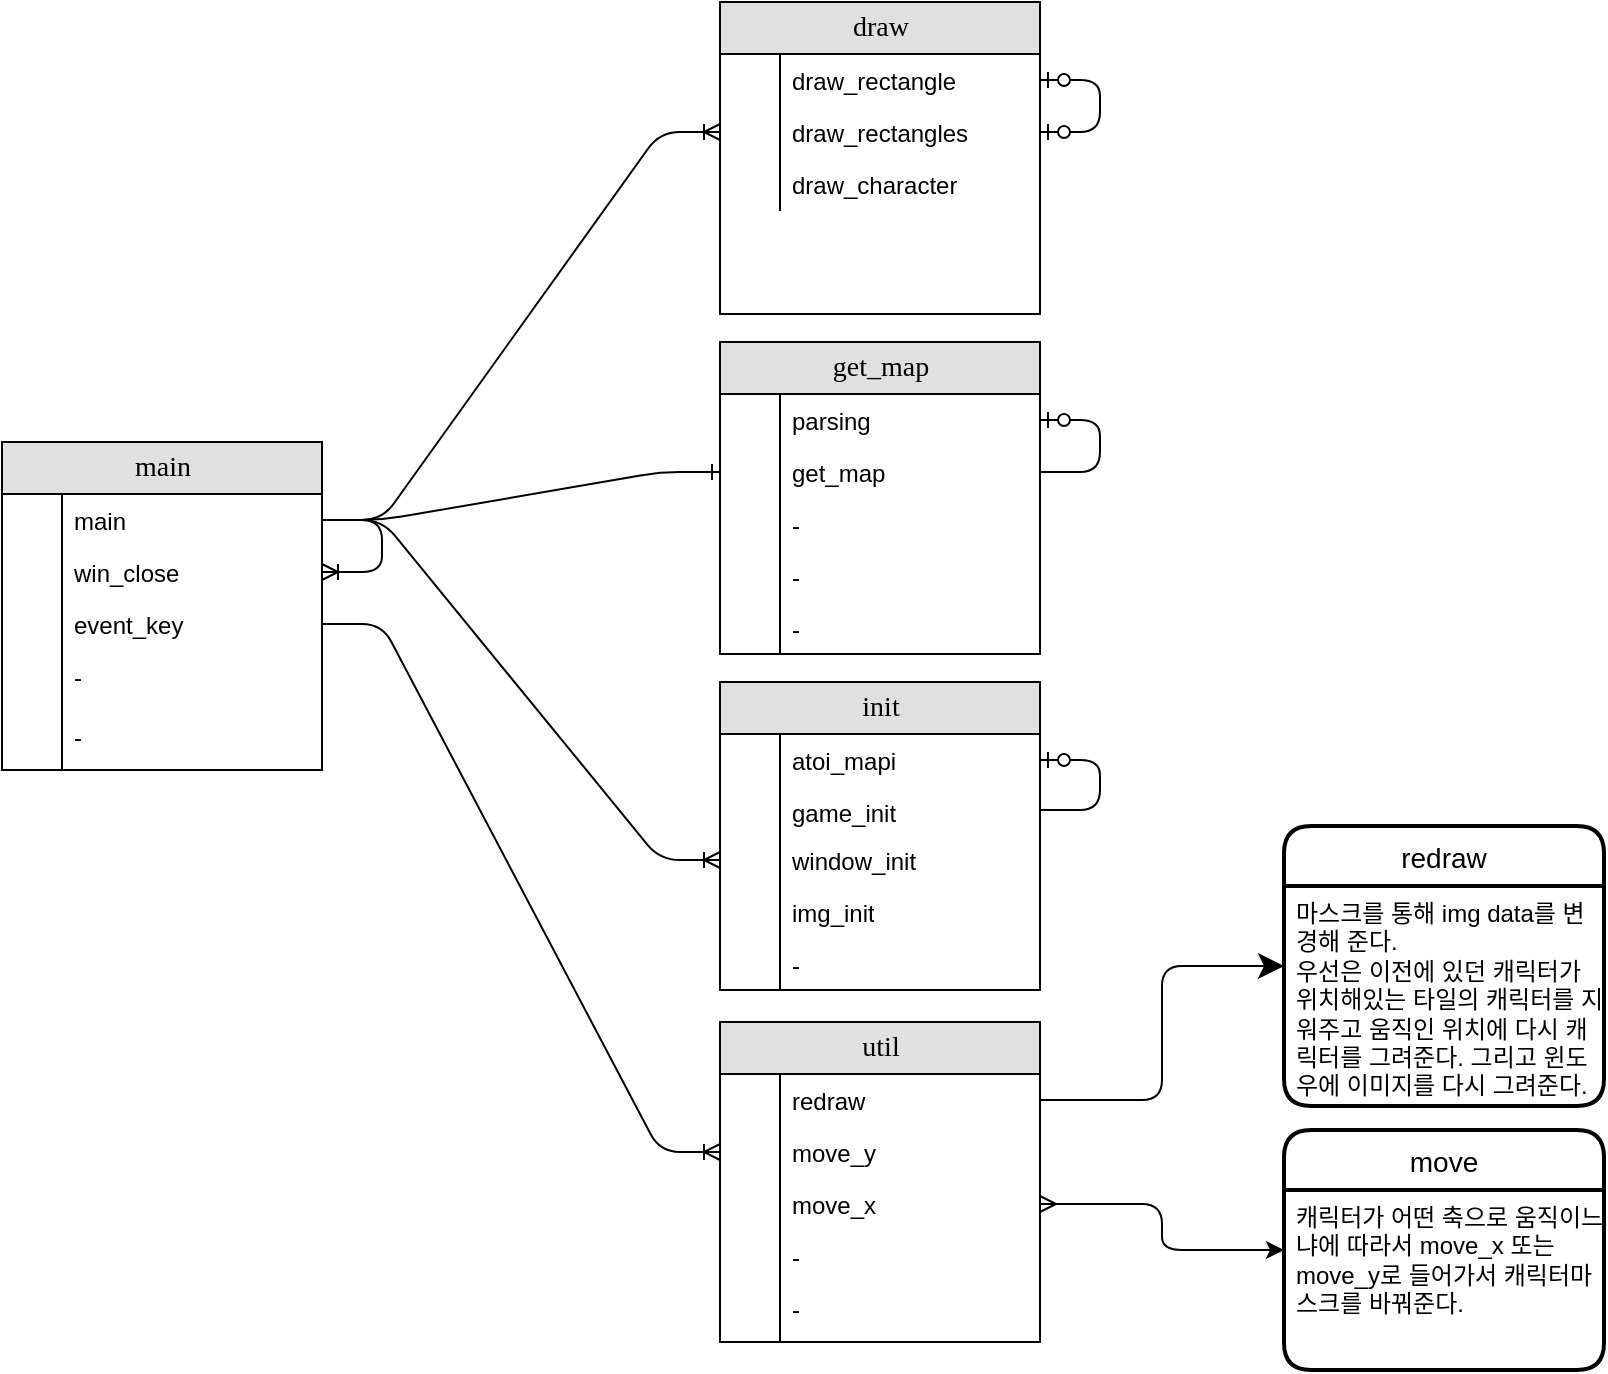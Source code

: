 <mxfile version="14.2.2" type="github">
  <diagram name="Page-1" id="e56a1550-8fbb-45ad-956c-1786394a9013">
    <mxGraphModel dx="1298" dy="722" grid="0" gridSize="1" guides="1" tooltips="1" connect="1" arrows="1" fold="1" page="1" pageScale="1" pageWidth="3300" pageHeight="2339" background="#ffffff" math="0" shadow="0">
      <root>
        <mxCell id="0" />
        <mxCell id="1" parent="0" />
        <mxCell id="2e49270ec7c68f3f-1" value="draw" style="swimlane;html=1;fontStyle=0;childLayout=stackLayout;horizontal=1;startSize=26;fillColor=#e0e0e0;horizontalStack=0;resizeParent=1;resizeLast=0;collapsible=1;marginBottom=0;swimlaneFillColor=#ffffff;align=center;rounded=0;shadow=0;comic=0;labelBackgroundColor=none;strokeWidth=1;fontFamily=Verdana;fontSize=14" parent="1" vertex="1">
          <mxGeometry x="1640" y="790" width="160" height="156" as="geometry" />
        </mxCell>
        <mxCell id="nDJJ-FubQtM80DXklPQj-20" value="draw_rectangle" style="shape=partialRectangle;top=0;left=0;right=0;bottom=0;html=1;align=left;verticalAlign=top;fillColor=none;spacingLeft=34;spacingRight=4;whiteSpace=wrap;overflow=hidden;rotatable=0;points=[[0,0.5],[1,0.5]];portConstraint=eastwest;dropTarget=0;" parent="2e49270ec7c68f3f-1" vertex="1">
          <mxGeometry y="26" width="160" height="26" as="geometry" />
        </mxCell>
        <mxCell id="nDJJ-FubQtM80DXklPQj-21" value="" style="shape=partialRectangle;top=0;left=0;bottom=0;html=1;fillColor=none;align=left;verticalAlign=top;spacingLeft=4;spacingRight=4;whiteSpace=wrap;overflow=hidden;rotatable=0;points=[];portConstraint=eastwest;part=1;" parent="nDJJ-FubQtM80DXklPQj-20" vertex="1" connectable="0">
          <mxGeometry width="30" height="26" as="geometry" />
        </mxCell>
        <mxCell id="nDJJ-FubQtM80DXklPQj-26" value="draw_rectangles" style="shape=partialRectangle;top=0;left=0;right=0;bottom=0;html=1;align=left;verticalAlign=top;fillColor=none;spacingLeft=34;spacingRight=4;whiteSpace=wrap;overflow=hidden;rotatable=0;points=[[0,0.5],[1,0.5]];portConstraint=eastwest;dropTarget=0;" parent="2e49270ec7c68f3f-1" vertex="1">
          <mxGeometry y="52" width="160" height="26" as="geometry" />
        </mxCell>
        <mxCell id="nDJJ-FubQtM80DXklPQj-27" value="" style="shape=partialRectangle;top=0;left=0;bottom=0;html=1;fillColor=none;align=left;verticalAlign=top;spacingLeft=4;spacingRight=4;whiteSpace=wrap;overflow=hidden;rotatable=0;points=[];portConstraint=eastwest;part=1;" parent="nDJJ-FubQtM80DXklPQj-26" vertex="1" connectable="0">
          <mxGeometry width="30" height="26" as="geometry" />
        </mxCell>
        <mxCell id="nDJJ-FubQtM80DXklPQj-22" value="draw_character" style="shape=partialRectangle;top=0;left=0;right=0;bottom=0;html=1;align=left;verticalAlign=top;fillColor=none;spacingLeft=34;spacingRight=4;whiteSpace=wrap;overflow=hidden;rotatable=0;points=[[0,0.5],[1,0.5]];portConstraint=eastwest;dropTarget=0;" parent="2e49270ec7c68f3f-1" vertex="1">
          <mxGeometry y="78" width="160" height="26" as="geometry" />
        </mxCell>
        <mxCell id="nDJJ-FubQtM80DXklPQj-23" value="" style="shape=partialRectangle;top=0;left=0;bottom=0;html=1;fillColor=none;align=left;verticalAlign=top;spacingLeft=4;spacingRight=4;whiteSpace=wrap;overflow=hidden;rotatable=0;points=[];portConstraint=eastwest;part=1;" parent="nDJJ-FubQtM80DXklPQj-22" vertex="1" connectable="0">
          <mxGeometry width="30" height="26" as="geometry" />
        </mxCell>
        <mxCell id="uAMPDl_Nky-WzL86phEE-2" value="" style="edgeStyle=entityRelationEdgeStyle;fontSize=12;html=1;endArrow=ERzeroToOne;endFill=1;jumpStyle=sharp;startArrow=ERzeroToOne;startFill=1;" edge="1" parent="2e49270ec7c68f3f-1" source="nDJJ-FubQtM80DXklPQj-26" target="nDJJ-FubQtM80DXklPQj-20">
          <mxGeometry width="100" height="100" relative="1" as="geometry">
            <mxPoint x="160" y="91" as="sourcePoint" />
            <mxPoint x="238" y="34" as="targetPoint" />
          </mxGeometry>
        </mxCell>
        <mxCell id="2e49270ec7c68f3f-19" value="get_map" style="swimlane;html=1;fontStyle=0;childLayout=stackLayout;horizontal=1;startSize=26;fillColor=#e0e0e0;horizontalStack=0;resizeParent=1;resizeLast=0;collapsible=1;marginBottom=0;swimlaneFillColor=#ffffff;align=center;rounded=0;shadow=0;comic=0;labelBackgroundColor=none;strokeWidth=1;fontFamily=Verdana;fontSize=14" parent="1" vertex="1">
          <mxGeometry x="1640" y="960" width="160" height="156" as="geometry" />
        </mxCell>
        <mxCell id="2e49270ec7c68f3f-22" value="parsing" style="shape=partialRectangle;top=0;left=0;right=0;bottom=0;html=1;align=left;verticalAlign=top;fillColor=none;spacingLeft=34;spacingRight=4;whiteSpace=wrap;overflow=hidden;rotatable=0;points=[[0,0.5],[1,0.5]];portConstraint=eastwest;dropTarget=0;" parent="2e49270ec7c68f3f-19" vertex="1">
          <mxGeometry y="26" width="160" height="26" as="geometry" />
        </mxCell>
        <mxCell id="2e49270ec7c68f3f-23" value="" style="shape=partialRectangle;top=0;left=0;bottom=0;html=1;fillColor=none;align=left;verticalAlign=top;spacingLeft=4;spacingRight=4;whiteSpace=wrap;overflow=hidden;rotatable=0;points=[];portConstraint=eastwest;part=1;" parent="2e49270ec7c68f3f-22" vertex="1" connectable="0">
          <mxGeometry width="30" height="26" as="geometry" />
        </mxCell>
        <mxCell id="2e49270ec7c68f3f-24" value="get_map" style="shape=partialRectangle;top=0;left=0;right=0;bottom=0;html=1;align=left;verticalAlign=top;fillColor=none;spacingLeft=34;spacingRight=4;whiteSpace=wrap;overflow=hidden;rotatable=0;points=[[0,0.5],[1,0.5]];portConstraint=eastwest;dropTarget=0;" parent="2e49270ec7c68f3f-19" vertex="1">
          <mxGeometry y="52" width="160" height="26" as="geometry" />
        </mxCell>
        <mxCell id="2e49270ec7c68f3f-25" value="" style="shape=partialRectangle;top=0;left=0;bottom=0;html=1;fillColor=none;align=left;verticalAlign=top;spacingLeft=4;spacingRight=4;whiteSpace=wrap;overflow=hidden;rotatable=0;points=[];portConstraint=eastwest;part=1;" parent="2e49270ec7c68f3f-24" vertex="1" connectable="0">
          <mxGeometry width="30" height="26" as="geometry" />
        </mxCell>
        <mxCell id="2e49270ec7c68f3f-26" value="-" style="shape=partialRectangle;top=0;left=0;right=0;bottom=0;html=1;align=left;verticalAlign=top;fillColor=none;spacingLeft=34;spacingRight=4;whiteSpace=wrap;overflow=hidden;rotatable=0;points=[[0,0.5],[1,0.5]];portConstraint=eastwest;dropTarget=0;" parent="2e49270ec7c68f3f-19" vertex="1">
          <mxGeometry y="78" width="160" height="26" as="geometry" />
        </mxCell>
        <mxCell id="2e49270ec7c68f3f-27" value="" style="shape=partialRectangle;top=0;left=0;bottom=0;html=1;fillColor=none;align=left;verticalAlign=top;spacingLeft=4;spacingRight=4;whiteSpace=wrap;overflow=hidden;rotatable=0;points=[];portConstraint=eastwest;part=1;" parent="2e49270ec7c68f3f-26" vertex="1" connectable="0">
          <mxGeometry width="30" height="26" as="geometry" />
        </mxCell>
        <mxCell id="nDJJ-FubQtM80DXklPQj-30" value="-" style="shape=partialRectangle;top=0;left=0;right=0;bottom=0;html=1;align=left;verticalAlign=top;fillColor=none;spacingLeft=34;spacingRight=4;whiteSpace=wrap;overflow=hidden;rotatable=0;points=[[0,0.5],[1,0.5]];portConstraint=eastwest;dropTarget=0;" parent="2e49270ec7c68f3f-19" vertex="1">
          <mxGeometry y="104" width="160" height="26" as="geometry" />
        </mxCell>
        <mxCell id="nDJJ-FubQtM80DXklPQj-31" value="" style="shape=partialRectangle;top=0;left=0;bottom=0;html=1;fillColor=none;align=left;verticalAlign=top;spacingLeft=4;spacingRight=4;whiteSpace=wrap;overflow=hidden;rotatable=0;points=[];portConstraint=eastwest;part=1;" parent="nDJJ-FubQtM80DXklPQj-30" vertex="1" connectable="0">
          <mxGeometry width="30" height="26" as="geometry" />
        </mxCell>
        <mxCell id="nDJJ-FubQtM80DXklPQj-32" value="-" style="shape=partialRectangle;top=0;left=0;right=0;bottom=0;html=1;align=left;verticalAlign=top;fillColor=none;spacingLeft=34;spacingRight=4;whiteSpace=wrap;overflow=hidden;rotatable=0;points=[[0,0.5],[1,0.5]];portConstraint=eastwest;dropTarget=0;" parent="2e49270ec7c68f3f-19" vertex="1">
          <mxGeometry y="130" width="160" height="26" as="geometry" />
        </mxCell>
        <mxCell id="nDJJ-FubQtM80DXklPQj-33" value="" style="shape=partialRectangle;top=0;left=0;bottom=0;html=1;fillColor=none;align=left;verticalAlign=top;spacingLeft=4;spacingRight=4;whiteSpace=wrap;overflow=hidden;rotatable=0;points=[];portConstraint=eastwest;part=1;" parent="nDJJ-FubQtM80DXklPQj-32" vertex="1" connectable="0">
          <mxGeometry width="30" height="26" as="geometry" />
        </mxCell>
        <mxCell id="nDJJ-FubQtM80DXklPQj-95" value="" style="edgeStyle=entityRelationEdgeStyle;fontSize=12;html=1;endArrow=ERzeroToOne;endFill=1;entryX=1;entryY=0.5;entryDx=0;entryDy=0;exitX=1;exitY=0.5;exitDx=0;exitDy=0;" parent="2e49270ec7c68f3f-19" source="2e49270ec7c68f3f-24" target="2e49270ec7c68f3f-22" edge="1">
          <mxGeometry width="100" height="100" relative="1" as="geometry">
            <mxPoint x="-50" y="100" as="sourcePoint" />
            <mxPoint x="30" y="80" as="targetPoint" />
          </mxGeometry>
        </mxCell>
        <mxCell id="2e49270ec7c68f3f-48" value="init" style="swimlane;html=1;fontStyle=0;childLayout=stackLayout;horizontal=1;startSize=26;fillColor=#e0e0e0;horizontalStack=0;resizeParent=1;resizeLast=0;collapsible=1;marginBottom=0;swimlaneFillColor=#ffffff;align=center;rounded=0;shadow=0;comic=0;labelBackgroundColor=none;strokeWidth=1;fontFamily=Verdana;fontSize=14" parent="1" vertex="1">
          <mxGeometry x="1640" y="1130" width="160" height="154" as="geometry" />
        </mxCell>
        <mxCell id="nDJJ-FubQtM80DXklPQj-34" value="atoi_mapi" style="shape=partialRectangle;top=0;left=0;right=0;bottom=0;html=1;align=left;verticalAlign=top;fillColor=none;spacingLeft=34;spacingRight=4;whiteSpace=wrap;overflow=hidden;rotatable=0;points=[[0,0.5],[1,0.5]];portConstraint=eastwest;dropTarget=0;" parent="2e49270ec7c68f3f-48" vertex="1">
          <mxGeometry y="26" width="160" height="26" as="geometry" />
        </mxCell>
        <mxCell id="nDJJ-FubQtM80DXklPQj-35" value="" style="shape=partialRectangle;top=0;left=0;bottom=0;html=1;fillColor=none;align=left;verticalAlign=top;spacingLeft=4;spacingRight=4;whiteSpace=wrap;overflow=hidden;rotatable=0;points=[];portConstraint=eastwest;part=1;" parent="nDJJ-FubQtM80DXklPQj-34" vertex="1" connectable="0">
          <mxGeometry width="30" height="26" as="geometry" />
        </mxCell>
        <mxCell id="nDJJ-FubQtM80DXklPQj-38" value="game_init" style="shape=partialRectangle;top=0;left=0;right=0;bottom=0;html=1;align=left;verticalAlign=top;fillColor=none;spacingLeft=34;spacingRight=4;whiteSpace=wrap;overflow=hidden;rotatable=0;points=[[0,0.5],[1,0.5]];portConstraint=eastwest;dropTarget=0;" parent="2e49270ec7c68f3f-48" vertex="1">
          <mxGeometry y="52" width="160" height="24" as="geometry" />
        </mxCell>
        <mxCell id="nDJJ-FubQtM80DXklPQj-39" value="" style="shape=partialRectangle;top=0;left=0;bottom=0;html=1;fillColor=none;align=left;verticalAlign=top;spacingLeft=4;spacingRight=4;whiteSpace=wrap;overflow=hidden;rotatable=0;points=[];portConstraint=eastwest;part=1;" parent="nDJJ-FubQtM80DXklPQj-38" vertex="1" connectable="0">
          <mxGeometry width="30" height="24" as="geometry" />
        </mxCell>
        <mxCell id="nDJJ-FubQtM80DXklPQj-40" value="window_init" style="shape=partialRectangle;top=0;left=0;right=0;bottom=0;html=1;align=left;verticalAlign=top;fillColor=none;spacingLeft=34;spacingRight=4;whiteSpace=wrap;overflow=hidden;rotatable=0;points=[[0,0.5],[1,0.5]];portConstraint=eastwest;dropTarget=0;" parent="2e49270ec7c68f3f-48" vertex="1">
          <mxGeometry y="76" width="160" height="26" as="geometry" />
        </mxCell>
        <mxCell id="nDJJ-FubQtM80DXklPQj-41" value="" style="shape=partialRectangle;top=0;left=0;bottom=0;html=1;fillColor=none;align=left;verticalAlign=top;spacingLeft=4;spacingRight=4;whiteSpace=wrap;overflow=hidden;rotatable=0;points=[];portConstraint=eastwest;part=1;" parent="nDJJ-FubQtM80DXklPQj-40" vertex="1" connectable="0">
          <mxGeometry width="30" height="26" as="geometry" />
        </mxCell>
        <mxCell id="nDJJ-FubQtM80DXklPQj-36" value="img_init" style="shape=partialRectangle;top=0;left=0;right=0;bottom=0;html=1;align=left;verticalAlign=top;fillColor=none;spacingLeft=34;spacingRight=4;whiteSpace=wrap;overflow=hidden;rotatable=0;points=[[0,0.5],[1,0.5]];portConstraint=eastwest;dropTarget=0;" parent="2e49270ec7c68f3f-48" vertex="1">
          <mxGeometry y="102" width="160" height="26" as="geometry" />
        </mxCell>
        <mxCell id="nDJJ-FubQtM80DXklPQj-37" value="" style="shape=partialRectangle;top=0;left=0;bottom=0;html=1;fillColor=none;align=left;verticalAlign=top;spacingLeft=4;spacingRight=4;whiteSpace=wrap;overflow=hidden;rotatable=0;points=[];portConstraint=eastwest;part=1;" parent="nDJJ-FubQtM80DXklPQj-36" vertex="1" connectable="0">
          <mxGeometry width="30" height="26" as="geometry" />
        </mxCell>
        <mxCell id="nDJJ-FubQtM80DXklPQj-96" value="-" style="shape=partialRectangle;top=0;left=0;right=0;bottom=0;html=1;align=left;verticalAlign=top;fillColor=none;spacingLeft=34;spacingRight=4;whiteSpace=wrap;overflow=hidden;rotatable=0;points=[[0,0.5],[1,0.5]];portConstraint=eastwest;dropTarget=0;" parent="2e49270ec7c68f3f-48" vertex="1">
          <mxGeometry y="128" width="160" height="26" as="geometry" />
        </mxCell>
        <mxCell id="nDJJ-FubQtM80DXklPQj-97" value="" style="shape=partialRectangle;top=0;left=0;bottom=0;html=1;fillColor=none;align=left;verticalAlign=top;spacingLeft=4;spacingRight=4;whiteSpace=wrap;overflow=hidden;rotatable=0;points=[];portConstraint=eastwest;part=1;" parent="nDJJ-FubQtM80DXklPQj-96" vertex="1" connectable="0">
          <mxGeometry width="30" height="26" as="geometry" />
        </mxCell>
        <mxCell id="nDJJ-FubQtM80DXklPQj-101" value="" style="edgeStyle=entityRelationEdgeStyle;fontSize=12;html=1;endArrow=ERzeroToOne;endFill=1;" parent="2e49270ec7c68f3f-48" source="nDJJ-FubQtM80DXklPQj-38" target="nDJJ-FubQtM80DXklPQj-34" edge="1">
          <mxGeometry width="100" height="100" relative="1" as="geometry">
            <mxPoint x="-70" y="-40" as="sourcePoint" />
            <mxPoint x="30" y="-140" as="targetPoint" />
          </mxGeometry>
        </mxCell>
        <mxCell id="2e49270ec7c68f3f-80" value="main" style="swimlane;html=1;fontStyle=0;childLayout=stackLayout;horizontal=1;startSize=26;fillColor=#e0e0e0;horizontalStack=0;resizeParent=1;resizeLast=0;collapsible=1;marginBottom=0;swimlaneFillColor=#ffffff;align=center;rounded=0;shadow=0;comic=0;labelBackgroundColor=none;strokeWidth=1;fontFamily=Verdana;fontSize=14" parent="1" vertex="1">
          <mxGeometry x="1281" y="1010" width="160" height="164" as="geometry" />
        </mxCell>
        <mxCell id="2e49270ec7c68f3f-83" value="main" style="shape=partialRectangle;top=0;left=0;right=0;bottom=0;html=1;align=left;verticalAlign=top;fillColor=none;spacingLeft=34;spacingRight=4;whiteSpace=wrap;overflow=hidden;rotatable=0;points=[[0,0.5],[1,0.5]];portConstraint=eastwest;dropTarget=0;" parent="2e49270ec7c68f3f-80" vertex="1">
          <mxGeometry y="26" width="160" height="26" as="geometry" />
        </mxCell>
        <mxCell id="2e49270ec7c68f3f-84" value="" style="shape=partialRectangle;top=0;left=0;bottom=0;html=1;fillColor=none;align=left;verticalAlign=top;spacingLeft=4;spacingRight=4;whiteSpace=wrap;overflow=hidden;rotatable=0;points=[];portConstraint=eastwest;part=1;" parent="2e49270ec7c68f3f-83" vertex="1" connectable="0">
          <mxGeometry width="30" height="26" as="geometry" />
        </mxCell>
        <mxCell id="2e49270ec7c68f3f-85" value="win_close" style="shape=partialRectangle;top=0;left=0;right=0;bottom=0;html=1;align=left;verticalAlign=top;fillColor=none;spacingLeft=34;spacingRight=4;whiteSpace=wrap;overflow=hidden;rotatable=0;points=[[0,0.5],[1,0.5]];portConstraint=eastwest;dropTarget=0;" parent="2e49270ec7c68f3f-80" vertex="1">
          <mxGeometry y="52" width="160" height="26" as="geometry" />
        </mxCell>
        <mxCell id="2e49270ec7c68f3f-86" value="" style="shape=partialRectangle;top=0;left=0;bottom=0;html=1;fillColor=none;align=left;verticalAlign=top;spacingLeft=4;spacingRight=4;whiteSpace=wrap;overflow=hidden;rotatable=0;points=[];portConstraint=eastwest;part=1;" parent="2e49270ec7c68f3f-85" vertex="1" connectable="0">
          <mxGeometry width="30" height="26" as="geometry" />
        </mxCell>
        <mxCell id="2e49270ec7c68f3f-87" value="event_key" style="shape=partialRectangle;top=0;left=0;right=0;bottom=0;html=1;align=left;verticalAlign=top;fillColor=none;spacingLeft=34;spacingRight=4;whiteSpace=wrap;overflow=hidden;rotatable=0;points=[[0,0.5],[1,0.5]];portConstraint=eastwest;dropTarget=0;" parent="2e49270ec7c68f3f-80" vertex="1">
          <mxGeometry y="78" width="160" height="26" as="geometry" />
        </mxCell>
        <mxCell id="2e49270ec7c68f3f-88" value="" style="shape=partialRectangle;top=0;left=0;bottom=0;html=1;fillColor=none;align=left;verticalAlign=top;spacingLeft=4;spacingRight=4;whiteSpace=wrap;overflow=hidden;rotatable=0;points=[];portConstraint=eastwest;part=1;" parent="2e49270ec7c68f3f-87" vertex="1" connectable="0">
          <mxGeometry width="30" height="26" as="geometry" />
        </mxCell>
        <mxCell id="nDJJ-FubQtM80DXklPQj-18" value="-" style="shape=partialRectangle;top=0;left=0;right=0;bottom=0;html=1;align=left;verticalAlign=top;fillColor=none;spacingLeft=34;spacingRight=4;whiteSpace=wrap;overflow=hidden;rotatable=0;points=[[0,0.5],[1,0.5]];portConstraint=eastwest;dropTarget=0;" parent="2e49270ec7c68f3f-80" vertex="1">
          <mxGeometry y="104" width="160" height="30" as="geometry" />
        </mxCell>
        <mxCell id="nDJJ-FubQtM80DXklPQj-19" value="" style="shape=partialRectangle;top=0;left=0;bottom=0;html=1;fillColor=none;align=left;verticalAlign=top;spacingLeft=4;spacingRight=4;whiteSpace=wrap;overflow=hidden;rotatable=0;points=[];portConstraint=eastwest;part=1;" parent="nDJJ-FubQtM80DXklPQj-18" vertex="1" connectable="0">
          <mxGeometry width="30" height="30.0" as="geometry" />
        </mxCell>
        <mxCell id="nDJJ-FubQtM80DXklPQj-107" value="" style="fontSize=12;html=1;endArrow=ERoneToMany;edgeStyle=entityRelationEdgeStyle;elbow=vertical;entryX=1;entryY=0.5;entryDx=0;entryDy=0;" parent="2e49270ec7c68f3f-80" source="2e49270ec7c68f3f-83" target="2e49270ec7c68f3f-85" edge="1">
          <mxGeometry width="100" height="100" relative="1" as="geometry">
            <mxPoint x="170" y="49" as="sourcePoint" />
            <mxPoint x="250" y="240" as="targetPoint" />
          </mxGeometry>
        </mxCell>
        <mxCell id="uAMPDl_Nky-WzL86phEE-63" value="-" style="shape=partialRectangle;top=0;left=0;right=0;bottom=0;html=1;align=left;verticalAlign=top;fillColor=none;spacingLeft=34;spacingRight=4;whiteSpace=wrap;overflow=hidden;rotatable=0;points=[[0,0.5],[1,0.5]];portConstraint=eastwest;dropTarget=0;" vertex="1" parent="2e49270ec7c68f3f-80">
          <mxGeometry y="134" width="160" height="30" as="geometry" />
        </mxCell>
        <mxCell id="uAMPDl_Nky-WzL86phEE-64" value="" style="shape=partialRectangle;top=0;left=0;bottom=0;html=1;fillColor=none;align=left;verticalAlign=top;spacingLeft=4;spacingRight=4;whiteSpace=wrap;overflow=hidden;rotatable=0;points=[];portConstraint=eastwest;part=1;" vertex="1" connectable="0" parent="uAMPDl_Nky-WzL86phEE-63">
          <mxGeometry width="30" height="30.0" as="geometry" />
        </mxCell>
        <mxCell id="nDJJ-FubQtM80DXklPQj-90" value="" style="edgeStyle=entityRelationEdgeStyle;fontSize=12;html=1;endArrow=ERone;endFill=1;" parent="1" source="2e49270ec7c68f3f-83" target="2e49270ec7c68f3f-24" edge="1">
          <mxGeometry width="100" height="100" relative="1" as="geometry">
            <mxPoint x="1570" y="1190" as="sourcePoint" />
            <mxPoint x="1670" y="1090" as="targetPoint" />
          </mxGeometry>
        </mxCell>
        <mxCell id="nDJJ-FubQtM80DXklPQj-93" value="" style="fontSize=12;html=1;endArrow=ERoneToMany;edgeStyle=entityRelationEdgeStyle;elbow=vertical;" parent="1" source="2e49270ec7c68f3f-83" target="nDJJ-FubQtM80DXklPQj-40" edge="1">
          <mxGeometry width="100" height="100" relative="1" as="geometry">
            <mxPoint x="1570" y="1190" as="sourcePoint" />
            <mxPoint x="1670" y="1090" as="targetPoint" />
          </mxGeometry>
        </mxCell>
        <mxCell id="uAMPDl_Nky-WzL86phEE-1" value="" style="edgeStyle=entityRelationEdgeStyle;fontSize=12;html=1;endArrow=ERoneToMany;entryX=0;entryY=0.5;entryDx=0;entryDy=0;" edge="1" parent="1" source="2e49270ec7c68f3f-83" target="nDJJ-FubQtM80DXklPQj-26">
          <mxGeometry width="100" height="100" relative="1" as="geometry">
            <mxPoint x="1520" y="1150" as="sourcePoint" />
            <mxPoint x="1620" y="1050" as="targetPoint" />
          </mxGeometry>
        </mxCell>
        <mxCell id="uAMPDl_Nky-WzL86phEE-7" value="util" style="swimlane;html=1;fontStyle=0;childLayout=stackLayout;horizontal=1;startSize=26;fillColor=#e0e0e0;horizontalStack=0;resizeParent=1;resizeLast=0;collapsible=1;marginBottom=0;swimlaneFillColor=#ffffff;align=center;rounded=0;shadow=0;comic=0;labelBackgroundColor=none;strokeWidth=1;fontFamily=Verdana;fontSize=14" vertex="1" parent="1">
          <mxGeometry x="1640" y="1300" width="160" height="160" as="geometry" />
        </mxCell>
        <mxCell id="uAMPDl_Nky-WzL86phEE-8" value="redraw" style="shape=partialRectangle;top=0;left=0;right=0;bottom=0;html=1;align=left;verticalAlign=top;fillColor=none;spacingLeft=34;spacingRight=4;whiteSpace=wrap;overflow=hidden;rotatable=0;points=[[0,0.5],[1,0.5]];portConstraint=eastwest;dropTarget=0;" vertex="1" parent="uAMPDl_Nky-WzL86phEE-7">
          <mxGeometry y="26" width="160" height="26" as="geometry" />
        </mxCell>
        <mxCell id="uAMPDl_Nky-WzL86phEE-9" value="" style="shape=partialRectangle;top=0;left=0;bottom=0;html=1;fillColor=none;align=left;verticalAlign=top;spacingLeft=4;spacingRight=4;whiteSpace=wrap;overflow=hidden;rotatable=0;points=[];portConstraint=eastwest;part=1;" vertex="1" connectable="0" parent="uAMPDl_Nky-WzL86phEE-8">
          <mxGeometry width="30" height="26" as="geometry" />
        </mxCell>
        <mxCell id="nDJJ-FubQtM80DXklPQj-16" value="move_y" style="shape=partialRectangle;top=0;left=0;right=0;bottom=0;html=1;align=left;verticalAlign=top;fillColor=none;spacingLeft=34;spacingRight=4;whiteSpace=wrap;overflow=hidden;rotatable=0;points=[[0,0.5],[1,0.5]];portConstraint=eastwest;dropTarget=0;" parent="uAMPDl_Nky-WzL86phEE-7" vertex="1">
          <mxGeometry y="52" width="160" height="26" as="geometry" />
        </mxCell>
        <mxCell id="nDJJ-FubQtM80DXklPQj-17" value="" style="shape=partialRectangle;top=0;left=0;bottom=0;html=1;fillColor=none;align=left;verticalAlign=top;spacingLeft=4;spacingRight=4;whiteSpace=wrap;overflow=hidden;rotatable=0;points=[];portConstraint=eastwest;part=1;" parent="nDJJ-FubQtM80DXklPQj-16" vertex="1" connectable="0">
          <mxGeometry width="30" height="26" as="geometry" />
        </mxCell>
        <mxCell id="uAMPDl_Nky-WzL86phEE-12" value="move_x" style="shape=partialRectangle;top=0;left=0;right=0;bottom=0;html=1;align=left;verticalAlign=top;fillColor=none;spacingLeft=34;spacingRight=4;whiteSpace=wrap;overflow=hidden;rotatable=0;points=[[0,0.5],[1,0.5]];portConstraint=eastwest;dropTarget=0;" vertex="1" parent="uAMPDl_Nky-WzL86phEE-7">
          <mxGeometry y="78" width="160" height="26" as="geometry" />
        </mxCell>
        <mxCell id="uAMPDl_Nky-WzL86phEE-13" value="" style="shape=partialRectangle;top=0;left=0;bottom=0;html=1;fillColor=none;align=left;verticalAlign=top;spacingLeft=4;spacingRight=4;whiteSpace=wrap;overflow=hidden;rotatable=0;points=[];portConstraint=eastwest;part=1;" vertex="1" connectable="0" parent="uAMPDl_Nky-WzL86phEE-12">
          <mxGeometry width="30" height="26" as="geometry" />
        </mxCell>
        <mxCell id="uAMPDl_Nky-WzL86phEE-14" value="-" style="shape=partialRectangle;top=0;left=0;right=0;bottom=0;html=1;align=left;verticalAlign=top;fillColor=none;spacingLeft=34;spacingRight=4;whiteSpace=wrap;overflow=hidden;rotatable=0;points=[[0,0.5],[1,0.5]];portConstraint=eastwest;dropTarget=0;" vertex="1" parent="uAMPDl_Nky-WzL86phEE-7">
          <mxGeometry y="104" width="160" height="26" as="geometry" />
        </mxCell>
        <mxCell id="uAMPDl_Nky-WzL86phEE-15" value="" style="shape=partialRectangle;top=0;left=0;bottom=0;html=1;fillColor=none;align=left;verticalAlign=top;spacingLeft=4;spacingRight=4;whiteSpace=wrap;overflow=hidden;rotatable=0;points=[];portConstraint=eastwest;part=1;" vertex="1" connectable="0" parent="uAMPDl_Nky-WzL86phEE-14">
          <mxGeometry width="30" height="26" as="geometry" />
        </mxCell>
        <mxCell id="uAMPDl_Nky-WzL86phEE-16" value="-" style="shape=partialRectangle;top=0;left=0;right=0;bottom=0;html=1;align=left;verticalAlign=top;fillColor=none;spacingLeft=34;spacingRight=4;whiteSpace=wrap;overflow=hidden;rotatable=0;points=[[0,0.5],[1,0.5]];portConstraint=eastwest;dropTarget=0;" vertex="1" parent="uAMPDl_Nky-WzL86phEE-7">
          <mxGeometry y="130" width="160" height="30" as="geometry" />
        </mxCell>
        <mxCell id="uAMPDl_Nky-WzL86phEE-17" value="" style="shape=partialRectangle;top=0;left=0;bottom=0;html=1;fillColor=none;align=left;verticalAlign=top;spacingLeft=4;spacingRight=4;whiteSpace=wrap;overflow=hidden;rotatable=0;points=[];portConstraint=eastwest;part=1;" vertex="1" connectable="0" parent="uAMPDl_Nky-WzL86phEE-16">
          <mxGeometry width="30" height="30.0" as="geometry" />
        </mxCell>
        <mxCell id="uAMPDl_Nky-WzL86phEE-57" value="redraw" style="swimlane;childLayout=stackLayout;horizontal=1;startSize=30;horizontalStack=0;rounded=1;fontSize=14;fontStyle=0;strokeWidth=2;resizeParent=0;resizeLast=1;shadow=0;dashed=0;align=center;fillColor=#FFFFFF;" vertex="1" parent="1">
          <mxGeometry x="1922" y="1202" width="160" height="140" as="geometry" />
        </mxCell>
        <mxCell id="uAMPDl_Nky-WzL86phEE-58" value="마스크를 통해 img data를 변경해 준다.&#xa;우선은 이전에 있던 캐릭터가 위치해있는 타일의 캐릭터를 지워주고 움직인 위치에 다시 캐릭터를 그려준다. 그리고 윈도우에 이미지를 다시 그려준다." style="align=left;strokeColor=none;fillColor=none;spacingLeft=4;fontSize=12;verticalAlign=top;resizable=0;rotatable=0;part=1;whiteSpace=wrap;" vertex="1" parent="uAMPDl_Nky-WzL86phEE-57">
          <mxGeometry y="30" width="160" height="110" as="geometry" />
        </mxCell>
        <mxCell id="uAMPDl_Nky-WzL86phEE-61" style="edgeStyle=orthogonalEdgeStyle;rounded=1;jumpStyle=arc;jumpSize=20;orthogonalLoop=1;jettySize=auto;html=1;exitX=1;exitY=0.5;exitDx=0;exitDy=0;entryX=0;entryY=0.5;entryDx=0;entryDy=0;startSize=7;endSize=10;targetPerimeterSpacing=5;strokeWidth=1;" edge="1" parent="1" source="uAMPDl_Nky-WzL86phEE-8" target="uAMPDl_Nky-WzL86phEE-57">
          <mxGeometry relative="1" as="geometry" />
        </mxCell>
        <mxCell id="uAMPDl_Nky-WzL86phEE-62" value="" style="edgeStyle=entityRelationEdgeStyle;fontSize=12;html=1;endArrow=ERoneToMany;strokeWidth=1;entryX=0;entryY=0.5;entryDx=0;entryDy=0;" edge="1" parent="1" source="2e49270ec7c68f3f-87" target="nDJJ-FubQtM80DXklPQj-16">
          <mxGeometry width="100" height="100" relative="1" as="geometry">
            <mxPoint x="1735" y="1179" as="sourcePoint" />
            <mxPoint x="1835" y="1079" as="targetPoint" />
          </mxGeometry>
        </mxCell>
        <mxCell id="uAMPDl_Nky-WzL86phEE-66" value="move" style="swimlane;childLayout=stackLayout;horizontal=1;startSize=30;horizontalStack=0;rounded=1;fontSize=14;fontStyle=0;strokeWidth=2;resizeParent=0;resizeLast=1;shadow=0;dashed=0;align=center;fillColor=#FFFFFF;" vertex="1" parent="1">
          <mxGeometry x="1922" y="1354" width="160" height="120" as="geometry" />
        </mxCell>
        <mxCell id="uAMPDl_Nky-WzL86phEE-67" value="캐릭터가 어떤 축으로 움직이느냐에 따라서 move_x 또는 move_y로 들어가서 캐릭터마스크를 바꿔준다." style="align=left;strokeColor=none;fillColor=none;spacingLeft=4;fontSize=12;verticalAlign=top;resizable=0;rotatable=0;part=1;whiteSpace=wrap;" vertex="1" parent="uAMPDl_Nky-WzL86phEE-66">
          <mxGeometry y="30" width="160" height="90" as="geometry" />
        </mxCell>
        <mxCell id="uAMPDl_Nky-WzL86phEE-71" value="" style="endArrow=classic;html=1;strokeWidth=1;entryX=0;entryY=0.5;entryDx=0;entryDy=0;edgeStyle=orthogonalEdgeStyle;startArrow=ERmany;startFill=0;" edge="1" parent="1" source="uAMPDl_Nky-WzL86phEE-12" target="uAMPDl_Nky-WzL86phEE-66">
          <mxGeometry width="50" height="50" relative="1" as="geometry">
            <mxPoint x="1760" y="1448" as="sourcePoint" />
            <mxPoint x="1838" y="1480" as="targetPoint" />
          </mxGeometry>
        </mxCell>
      </root>
    </mxGraphModel>
  </diagram>
</mxfile>
